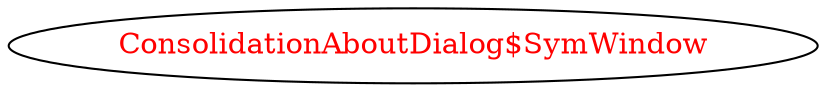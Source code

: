 digraph dependencyGraph {
 concentrate=true;
 ranksep="2.0";
 rankdir="LR"; 
 splines="ortho";
"ConsolidationAboutDialog$SymWindow" [fontcolor="red"];
}